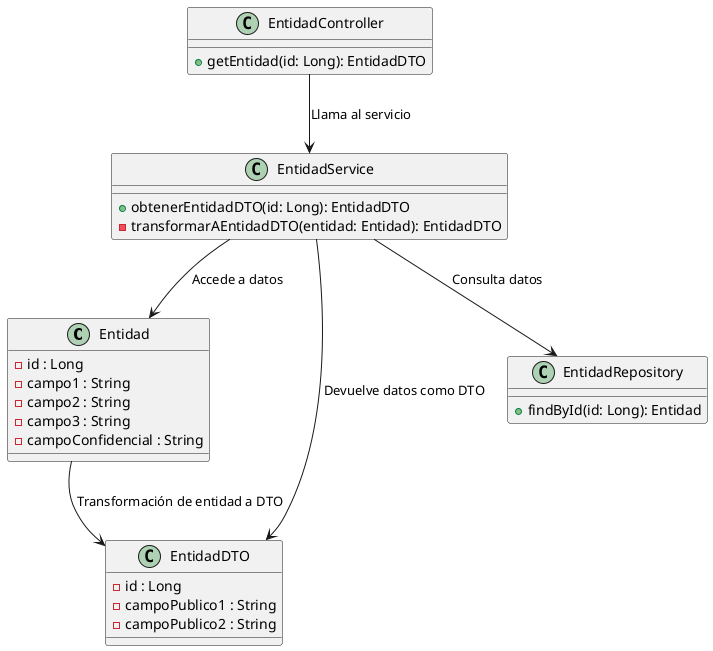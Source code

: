 @startuml classes

class Entidad {
    - id : Long
    - campo1 : String
    - campo2 : String
    - campo3 : String
    - campoConfidencial : String
}

class EntidadDTO {
    - id : Long
    - campoPublico1 : String
    - campoPublico2 : String
}

class EntidadRepository {
    + findById(id: Long): Entidad
}

class EntidadService {
    + obtenerEntidadDTO(id: Long): EntidadDTO
    - transformarAEntidadDTO(entidad: Entidad): EntidadDTO
}

class EntidadController {
    + getEntidad(id: Long): EntidadDTO
}

Entidad --> EntidadDTO : "Transformación de entidad a DTO"
EntidadService --> Entidad : "Accede a datos"
EntidadService --> EntidadDTO : "Devuelve datos como DTO"
EntidadService --> EntidadRepository : "Consulta datos"
EntidadController --> EntidadService : "Llama al servicio"

@enduml
